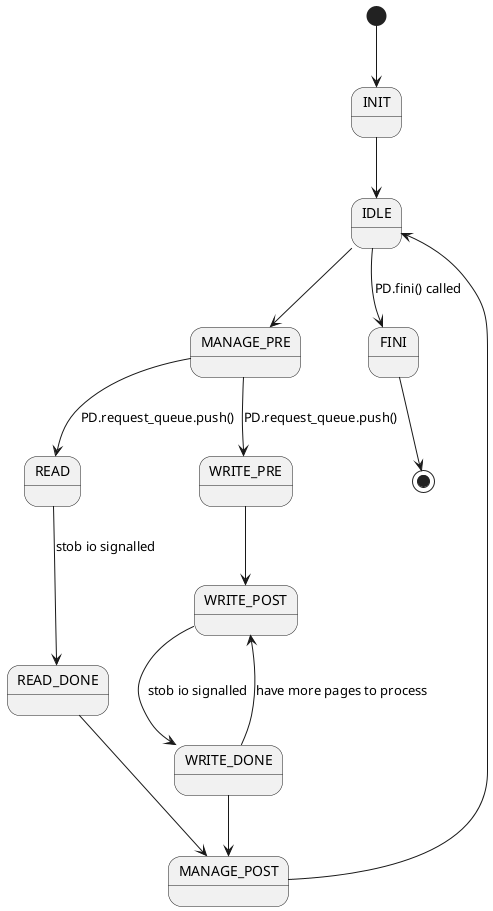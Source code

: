 @startuml
[*] --> INIT
INIT --> IDLE
IDLE --> MANAGE_PRE
MANAGE_PRE --> READ      : PD.request_queue.push()
READ --> READ_DONE : stob io signalled
READ_DONE --> MANAGE_POST
MANAGE_PRE --> WRITE_PRE     : PD.request_queue.push()
WRITE_PRE --> WRITE_POST
WRITE_POST --> WRITE_DONE : stob io signalled
WRITE_DONE --> WRITE_POST : have more pages to process
WRITE_DONE --> MANAGE_POST
MANAGE_POST --> IDLE
IDLE --> FINI        : PD.fini() called
FINI --> [*]
@enduml